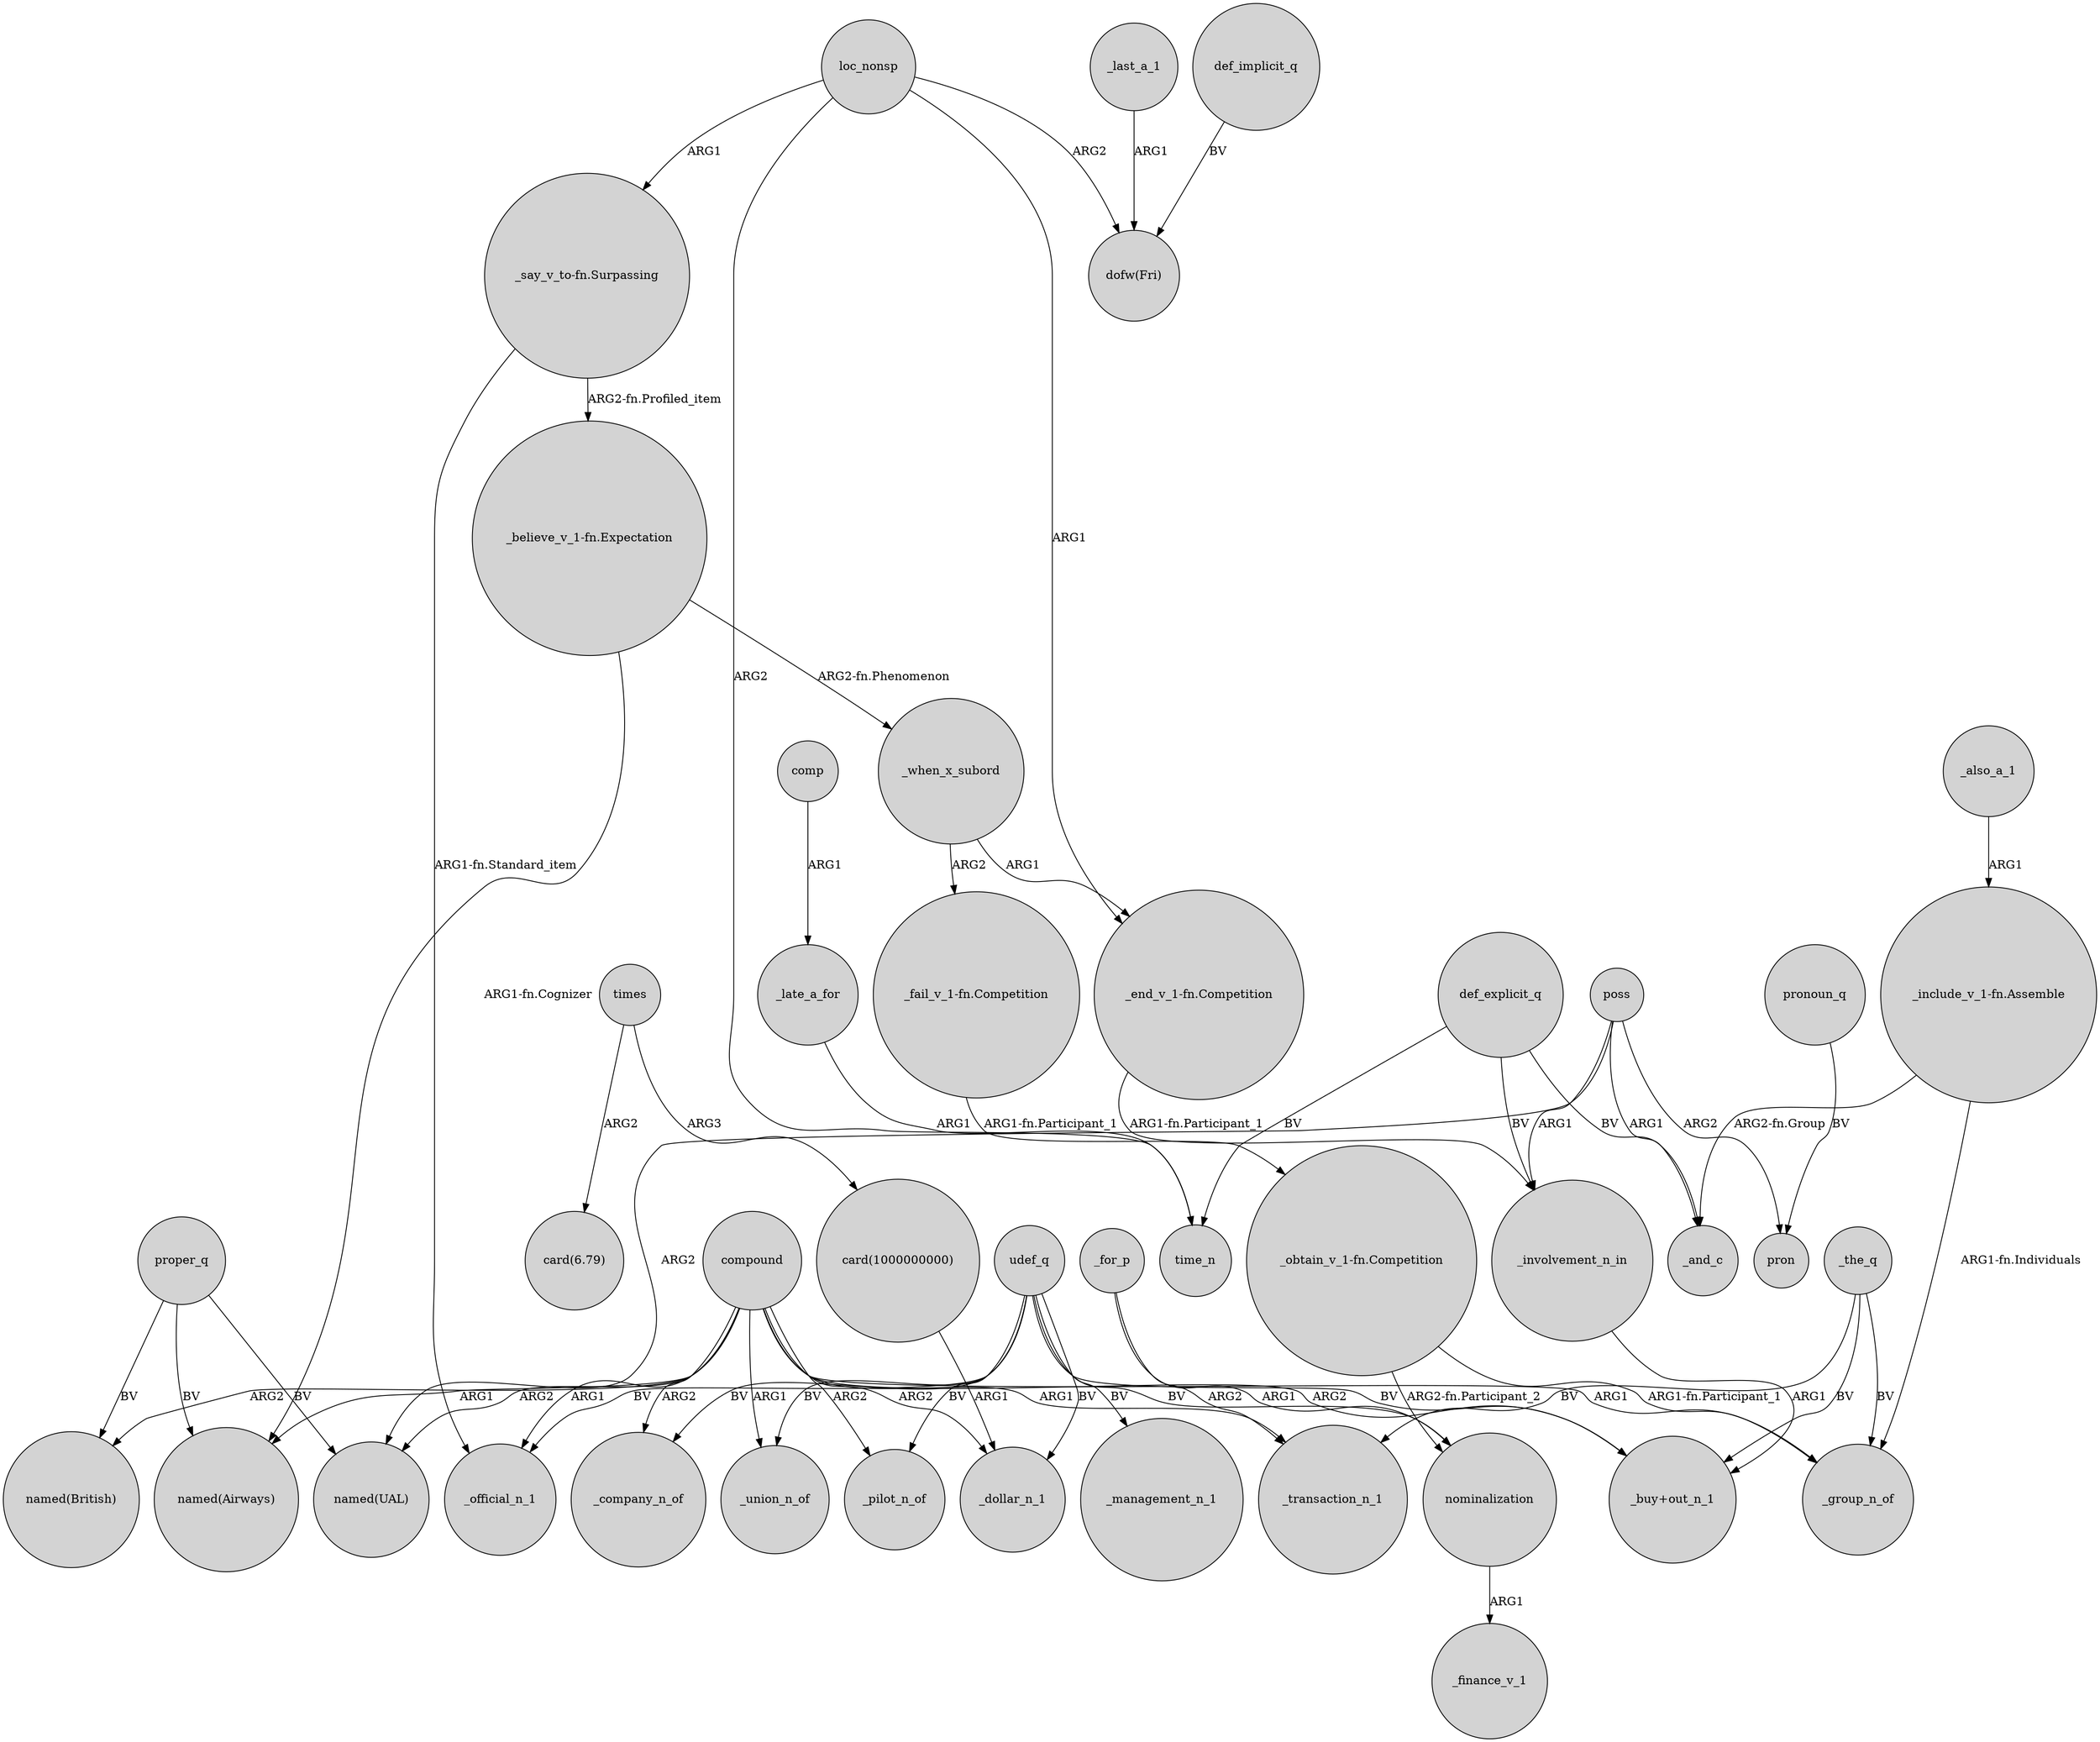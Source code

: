 digraph {
	node [shape=circle style=filled]
	proper_q -> "named(British)" [label=BV]
	_for_p -> _transaction_n_1 [label=ARG2]
	"card(1000000000)" -> _dollar_n_1 [label=ARG1]
	"_end_v_1-fn.Competition" -> _involvement_n_in [label="ARG1-fn.Participant_1"]
	times -> "card(6.79)" [label=ARG2]
	nominalization -> _finance_v_1 [label=ARG1]
	_when_x_subord -> "_fail_v_1-fn.Competition" [label=ARG2]
	compound -> _union_n_of [label=ARG1]
	loc_nonsp -> "dofw(Fri)" [label=ARG2]
	def_explicit_q -> _involvement_n_in [label=BV]
	poss -> _involvement_n_in [label=ARG1]
	udef_q -> nominalization [label=BV]
	_last_a_1 -> "dofw(Fri)" [label=ARG1]
	compound -> _pilot_n_of [label=ARG2]
	"_believe_v_1-fn.Expectation" -> "named(Airways)" [label="ARG1-fn.Cognizer"]
	"_believe_v_1-fn.Expectation" -> _when_x_subord [label="ARG2-fn.Phenomenon"]
	compound -> _dollar_n_1 [label=ARG2]
	"_include_v_1-fn.Assemble" -> _group_n_of [label="ARG1-fn.Individuals"]
	times -> "card(1000000000)" [label=ARG3]
	compound -> "named(Airways)" [label=ARG1]
	udef_q -> "_buy+out_n_1" [label=BV]
	compound -> _company_n_of [label=ARG2]
	compound -> _group_n_of [label=ARG1]
	udef_q -> _union_n_of [label=BV]
	poss -> "named(UAL)" [label=ARG2]
	udef_q -> _management_n_1 [label=BV]
	udef_q -> _pilot_n_of [label=BV]
	proper_q -> "named(UAL)" [label=BV]
	def_explicit_q -> _and_c [label=BV]
	pronoun_q -> pron [label=BV]
	_the_q -> _transaction_n_1 [label=BV]
	_also_a_1 -> "_include_v_1-fn.Assemble" [label=ARG1]
	poss -> pron [label=ARG2]
	_late_a_for -> time_n [label=ARG1]
	poss -> _and_c [label=ARG1]
	comp -> _late_a_for [label=ARG1]
	"_include_v_1-fn.Assemble" -> _and_c [label="ARG2-fn.Group"]
	def_implicit_q -> "dofw(Fri)" [label=BV]
	"_say_v_to-fn.Surpassing" -> "_believe_v_1-fn.Expectation" [label="ARG2-fn.Profiled_item"]
	udef_q -> _company_n_of [label=BV]
	_the_q -> _group_n_of [label=BV]
	compound -> _official_n_1 [label=ARG1]
	udef_q -> _dollar_n_1 [label=BV]
	proper_q -> "named(Airways)" [label=BV]
	_involvement_n_in -> "_buy+out_n_1" [label=ARG1]
	compound -> "_buy+out_n_1" [label=ARG2]
	compound -> "named(UAL)" [label=ARG2]
	_for_p -> nominalization [label=ARG1]
	"_obtain_v_1-fn.Competition" -> _group_n_of [label="ARG1-fn.Participant_1"]
	compound -> "named(British)" [label=ARG2]
	loc_nonsp -> "_end_v_1-fn.Competition" [label=ARG1]
	def_explicit_q -> time_n [label=BV]
	udef_q -> _official_n_1 [label=BV]
	loc_nonsp -> time_n [label=ARG2]
	_when_x_subord -> "_end_v_1-fn.Competition" [label=ARG1]
	_the_q -> "_buy+out_n_1" [label=BV]
	"_obtain_v_1-fn.Competition" -> nominalization [label="ARG2-fn.Participant_2"]
	compound -> _transaction_n_1 [label=ARG1]
	loc_nonsp -> "_say_v_to-fn.Surpassing" [label=ARG1]
	"_say_v_to-fn.Surpassing" -> _official_n_1 [label="ARG1-fn.Standard_item"]
	"_fail_v_1-fn.Competition" -> "_obtain_v_1-fn.Competition" [label="ARG1-fn.Participant_1"]
}
